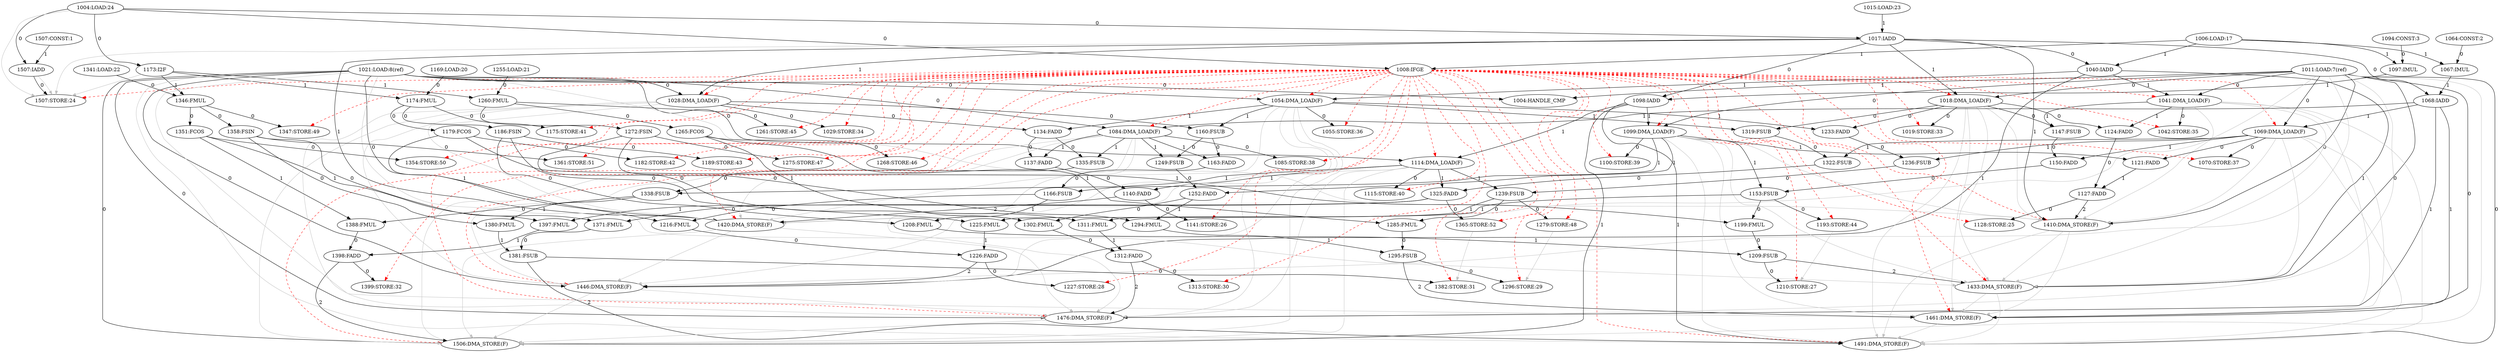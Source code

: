digraph depgraph {
"1507:IADD" -> "1507:STORE:24"[label=0];
"1004:LOAD:24" -> "1507:STORE:24"[color=gray];
"1008:IFGE" -> "1507:STORE:24"[color=red,style=dashed];
"1017:IADD" -> "1507:STORE:24"[color=gray];
"1173:I2F" -> "1507:STORE:24"[color=gray];
"1507:IADD" -> "1507:STORE:24"[color=gray];
"1004:LOAD:24" -> "1008:IFGE"[label=0];
"1006:LOAD:17" -> "1008:IFGE"[label=1];
"1004:LOAD:24" -> "1017:IADD"[label=0];
"1015:LOAD:23" -> "1017:IADD"[label=1];
"1004:LOAD:24" -> "1173:I2F"[label=0];
"1004:LOAD:24" -> "1507:IADD"[label=0];
"1507:CONST:1" -> "1507:IADD"[label=1];
"1017:IADD" -> "1040:IADD"[label=0];
"1006:LOAD:17" -> "1040:IADD"[label=1];
"1064:CONST:2" -> "1067:IMUL"[label=0];
"1006:LOAD:17" -> "1067:IMUL"[label=1];
"1094:CONST:3" -> "1097:IMUL"[label=0];
"1006:LOAD:17" -> "1097:IMUL"[label=1];
"1011:LOAD:7(ref)" -> "1018:DMA_LOAD(F)"[label=0];
"1017:IADD" -> "1018:DMA_LOAD(F)"[label=1];
"1008:IFGE" -> "1018:DMA_LOAD(F)"[color=red,style=dashed];
"1018:DMA_LOAD(F)" -> "1019:STORE:33"[label=0];
"1008:IFGE" -> "1019:STORE:33"[color=red,style=dashed];
"1021:LOAD:8(ref)" -> "1028:DMA_LOAD(F)"[label=0];
"1017:IADD" -> "1028:DMA_LOAD(F)"[label=1];
"1008:IFGE" -> "1028:DMA_LOAD(F)"[color=red,style=dashed];
"1028:DMA_LOAD(F)" -> "1029:STORE:34"[label=0];
"1008:IFGE" -> "1029:STORE:34"[color=red,style=dashed];
"1011:LOAD:7(ref)" -> "1041:DMA_LOAD(F)"[label=0];
"1040:IADD" -> "1041:DMA_LOAD(F)"[label=1];
"1008:IFGE" -> "1041:DMA_LOAD(F)"[color=red,style=dashed];
"1041:DMA_LOAD(F)" -> "1042:STORE:35"[label=0];
"1008:IFGE" -> "1042:STORE:35"[color=red,style=dashed];
"1021:LOAD:8(ref)" -> "1054:DMA_LOAD(F)"[label=0];
"1040:IADD" -> "1054:DMA_LOAD(F)"[label=1];
"1008:IFGE" -> "1054:DMA_LOAD(F)"[color=red,style=dashed];
"1054:DMA_LOAD(F)" -> "1055:STORE:36"[label=0];
"1008:IFGE" -> "1055:STORE:36"[color=red,style=dashed];
"1011:LOAD:7(ref)" -> "1069:DMA_LOAD(F)"[label=0];
"1068:IADD" -> "1069:DMA_LOAD(F)"[label=1];
"1008:IFGE" -> "1069:DMA_LOAD(F)"[color=red,style=dashed];
"1069:DMA_LOAD(F)" -> "1070:STORE:37"[label=0];
"1008:IFGE" -> "1070:STORE:37"[color=red,style=dashed];
"1021:LOAD:8(ref)" -> "1084:DMA_LOAD(F)"[label=0];
"1068:IADD" -> "1084:DMA_LOAD(F)"[label=1];
"1008:IFGE" -> "1084:DMA_LOAD(F)"[color=red,style=dashed];
"1084:DMA_LOAD(F)" -> "1085:STORE:38"[label=0];
"1008:IFGE" -> "1085:STORE:38"[color=red,style=dashed];
"1011:LOAD:7(ref)" -> "1099:DMA_LOAD(F)"[label=0];
"1098:IADD" -> "1099:DMA_LOAD(F)"[label=1];
"1008:IFGE" -> "1099:DMA_LOAD(F)"[color=red,style=dashed];
"1099:DMA_LOAD(F)" -> "1100:STORE:39"[label=0];
"1008:IFGE" -> "1100:STORE:39"[color=red,style=dashed];
"1021:LOAD:8(ref)" -> "1114:DMA_LOAD(F)"[label=0];
"1098:IADD" -> "1114:DMA_LOAD(F)"[label=1];
"1008:IFGE" -> "1114:DMA_LOAD(F)"[color=red,style=dashed];
"1114:DMA_LOAD(F)" -> "1115:STORE:40"[label=0];
"1008:IFGE" -> "1115:STORE:40"[color=red,style=dashed];
"1127:FADD" -> "1128:STORE:25"[label=0];
"1008:IFGE" -> "1128:STORE:25"[color=red,style=dashed];
"1140:FADD" -> "1141:STORE:26"[label=0];
"1008:IFGE" -> "1141:STORE:26"[color=red,style=dashed];
"1174:FMUL" -> "1175:STORE:41"[label=0];
"1008:IFGE" -> "1175:STORE:41"[color=red,style=dashed];
"1179:FCOS" -> "1182:STORE:42"[label=0];
"1008:IFGE" -> "1182:STORE:42"[color=red,style=dashed];
"1186:FSIN" -> "1189:STORE:43"[label=0];
"1008:IFGE" -> "1189:STORE:43"[color=red,style=dashed];
"1153:FSUB" -> "1193:STORE:44"[label=0];
"1008:IFGE" -> "1193:STORE:44"[color=red,style=dashed];
"1209:FSUB" -> "1210:STORE:27"[label=0];
"1008:IFGE" -> "1210:STORE:27"[color=red,style=dashed];
"1193:STORE:44" -> "1210:STORE:27"[color=gray];
"1226:FADD" -> "1227:STORE:28"[label=0];
"1008:IFGE" -> "1227:STORE:28"[color=red,style=dashed];
"1260:FMUL" -> "1261:STORE:45"[label=0];
"1008:IFGE" -> "1261:STORE:45"[color=red,style=dashed];
"1265:FCOS" -> "1268:STORE:46"[label=0];
"1008:IFGE" -> "1268:STORE:46"[color=red,style=dashed];
"1272:FSIN" -> "1275:STORE:47"[label=0];
"1008:IFGE" -> "1275:STORE:47"[color=red,style=dashed];
"1239:FSUB" -> "1279:STORE:48"[label=0];
"1008:IFGE" -> "1279:STORE:48"[color=red,style=dashed];
"1295:FSUB" -> "1296:STORE:29"[label=0];
"1008:IFGE" -> "1296:STORE:29"[color=red,style=dashed];
"1279:STORE:48" -> "1296:STORE:29"[color=gray];
"1312:FADD" -> "1313:STORE:30"[label=0];
"1008:IFGE" -> "1313:STORE:30"[color=red,style=dashed];
"1346:FMUL" -> "1347:STORE:49"[label=0];
"1008:IFGE" -> "1347:STORE:49"[color=red,style=dashed];
"1351:FCOS" -> "1354:STORE:50"[label=0];
"1008:IFGE" -> "1354:STORE:50"[color=red,style=dashed];
"1358:FSIN" -> "1361:STORE:51"[label=0];
"1008:IFGE" -> "1361:STORE:51"[color=red,style=dashed];
"1325:FADD" -> "1365:STORE:52"[label=0];
"1008:IFGE" -> "1365:STORE:52"[color=red,style=dashed];
"1381:FSUB" -> "1382:STORE:31"[label=0];
"1008:IFGE" -> "1382:STORE:31"[color=red,style=dashed];
"1365:STORE:52" -> "1382:STORE:31"[color=gray];
"1398:FADD" -> "1399:STORE:32"[label=0];
"1008:IFGE" -> "1399:STORE:32"[color=red,style=dashed];
"1011:LOAD:7(ref)" -> "1410:DMA_STORE(F)"[label=0];
"1017:IADD" -> "1410:DMA_STORE(F)"[label=1];
"1127:FADD" -> "1410:DMA_STORE(F)"[label=2];
"1008:IFGE" -> "1410:DMA_STORE(F)"[color=red,style=dashed];
"1018:DMA_LOAD(F)" -> "1410:DMA_STORE(F)"[color=gray];
"1021:LOAD:8(ref)" -> "1410:DMA_STORE(F)"[color=gray];
"1041:DMA_LOAD(F)" -> "1410:DMA_STORE(F)"[color=gray];
"1069:DMA_LOAD(F)" -> "1410:DMA_STORE(F)"[color=gray];
"1099:DMA_LOAD(F)" -> "1410:DMA_STORE(F)"[color=gray];
"1021:LOAD:8(ref)" -> "1420:DMA_STORE(F)"[label=0];
"1017:IADD" -> "1420:DMA_STORE(F)"[label=1];
"1140:FADD" -> "1420:DMA_STORE(F)"[label=2];
"1008:IFGE" -> "1420:DMA_STORE(F)"[color=red,style=dashed];
"1011:LOAD:7(ref)" -> "1420:DMA_STORE(F)"[color=gray];
"1028:DMA_LOAD(F)" -> "1420:DMA_STORE(F)"[color=gray];
"1054:DMA_LOAD(F)" -> "1420:DMA_STORE(F)"[color=gray];
"1084:DMA_LOAD(F)" -> "1420:DMA_STORE(F)"[color=gray];
"1114:DMA_LOAD(F)" -> "1420:DMA_STORE(F)"[color=gray];
"1011:LOAD:7(ref)" -> "1433:DMA_STORE(F)"[label=0];
"1040:IADD" -> "1433:DMA_STORE(F)"[label=1];
"1209:FSUB" -> "1433:DMA_STORE(F)"[label=2];
"1008:IFGE" -> "1433:DMA_STORE(F)"[color=red,style=dashed];
"1018:DMA_LOAD(F)" -> "1433:DMA_STORE(F)"[color=gray];
"1021:LOAD:8(ref)" -> "1433:DMA_STORE(F)"[color=gray];
"1041:DMA_LOAD(F)" -> "1433:DMA_STORE(F)"[color=gray];
"1069:DMA_LOAD(F)" -> "1433:DMA_STORE(F)"[color=gray];
"1099:DMA_LOAD(F)" -> "1433:DMA_STORE(F)"[color=gray];
"1410:DMA_STORE(F)" -> "1433:DMA_STORE(F)"[color=gray];
"1021:LOAD:8(ref)" -> "1446:DMA_STORE(F)"[label=0];
"1040:IADD" -> "1446:DMA_STORE(F)"[label=1];
"1226:FADD" -> "1446:DMA_STORE(F)"[label=2];
"1008:IFGE" -> "1446:DMA_STORE(F)"[color=red,style=dashed];
"1011:LOAD:7(ref)" -> "1446:DMA_STORE(F)"[color=gray];
"1028:DMA_LOAD(F)" -> "1446:DMA_STORE(F)"[color=gray];
"1054:DMA_LOAD(F)" -> "1446:DMA_STORE(F)"[color=gray];
"1084:DMA_LOAD(F)" -> "1446:DMA_STORE(F)"[color=gray];
"1114:DMA_LOAD(F)" -> "1446:DMA_STORE(F)"[color=gray];
"1420:DMA_STORE(F)" -> "1446:DMA_STORE(F)"[color=gray];
"1011:LOAD:7(ref)" -> "1461:DMA_STORE(F)"[label=0];
"1068:IADD" -> "1461:DMA_STORE(F)"[label=1];
"1295:FSUB" -> "1461:DMA_STORE(F)"[label=2];
"1008:IFGE" -> "1461:DMA_STORE(F)"[color=red,style=dashed];
"1018:DMA_LOAD(F)" -> "1461:DMA_STORE(F)"[color=gray];
"1021:LOAD:8(ref)" -> "1461:DMA_STORE(F)"[color=gray];
"1041:DMA_LOAD(F)" -> "1461:DMA_STORE(F)"[color=gray];
"1069:DMA_LOAD(F)" -> "1461:DMA_STORE(F)"[color=gray];
"1099:DMA_LOAD(F)" -> "1461:DMA_STORE(F)"[color=gray];
"1410:DMA_STORE(F)" -> "1461:DMA_STORE(F)"[color=gray];
"1433:DMA_STORE(F)" -> "1461:DMA_STORE(F)"[color=gray];
"1021:LOAD:8(ref)" -> "1476:DMA_STORE(F)"[label=0];
"1068:IADD" -> "1476:DMA_STORE(F)"[label=1];
"1312:FADD" -> "1476:DMA_STORE(F)"[label=2];
"1008:IFGE" -> "1476:DMA_STORE(F)"[color=red,style=dashed];
"1011:LOAD:7(ref)" -> "1476:DMA_STORE(F)"[color=gray];
"1028:DMA_LOAD(F)" -> "1476:DMA_STORE(F)"[color=gray];
"1054:DMA_LOAD(F)" -> "1476:DMA_STORE(F)"[color=gray];
"1084:DMA_LOAD(F)" -> "1476:DMA_STORE(F)"[color=gray];
"1114:DMA_LOAD(F)" -> "1476:DMA_STORE(F)"[color=gray];
"1420:DMA_STORE(F)" -> "1476:DMA_STORE(F)"[color=gray];
"1446:DMA_STORE(F)" -> "1476:DMA_STORE(F)"[color=gray];
"1011:LOAD:7(ref)" -> "1491:DMA_STORE(F)"[label=0];
"1098:IADD" -> "1491:DMA_STORE(F)"[label=1];
"1381:FSUB" -> "1491:DMA_STORE(F)"[label=2];
"1008:IFGE" -> "1491:DMA_STORE(F)"[color=red,style=dashed];
"1018:DMA_LOAD(F)" -> "1491:DMA_STORE(F)"[color=gray];
"1021:LOAD:8(ref)" -> "1491:DMA_STORE(F)"[color=gray];
"1041:DMA_LOAD(F)" -> "1491:DMA_STORE(F)"[color=gray];
"1069:DMA_LOAD(F)" -> "1491:DMA_STORE(F)"[color=gray];
"1099:DMA_LOAD(F)" -> "1491:DMA_STORE(F)"[color=gray];
"1410:DMA_STORE(F)" -> "1491:DMA_STORE(F)"[color=gray];
"1433:DMA_STORE(F)" -> "1491:DMA_STORE(F)"[color=gray];
"1461:DMA_STORE(F)" -> "1491:DMA_STORE(F)"[color=gray];
"1021:LOAD:8(ref)" -> "1506:DMA_STORE(F)"[label=0];
"1098:IADD" -> "1506:DMA_STORE(F)"[label=1];
"1398:FADD" -> "1506:DMA_STORE(F)"[label=2];
"1008:IFGE" -> "1506:DMA_STORE(F)"[color=red,style=dashed];
"1011:LOAD:7(ref)" -> "1506:DMA_STORE(F)"[color=gray];
"1028:DMA_LOAD(F)" -> "1506:DMA_STORE(F)"[color=gray];
"1054:DMA_LOAD(F)" -> "1506:DMA_STORE(F)"[color=gray];
"1084:DMA_LOAD(F)" -> "1506:DMA_STORE(F)"[color=gray];
"1114:DMA_LOAD(F)" -> "1506:DMA_STORE(F)"[color=gray];
"1420:DMA_STORE(F)" -> "1506:DMA_STORE(F)"[color=gray];
"1446:DMA_STORE(F)" -> "1506:DMA_STORE(F)"[color=gray];
"1476:DMA_STORE(F)" -> "1506:DMA_STORE(F)"[color=gray];
"1017:IADD" -> "1068:IADD"[label=0];
"1067:IMUL" -> "1068:IADD"[label=1];
"1017:IADD" -> "1098:IADD"[label=0];
"1097:IMUL" -> "1098:IADD"[label=1];
"1018:DMA_LOAD(F)" -> "1147:FSUB"[label=0];
"1041:DMA_LOAD(F)" -> "1147:FSUB"[label=1];
"1018:DMA_LOAD(F)" -> "1233:FADD"[label=0];
"1054:DMA_LOAD(F)" -> "1233:FADD"[label=1];
"1018:DMA_LOAD(F)" -> "1319:FSUB"[label=0];
"1054:DMA_LOAD(F)" -> "1319:FSUB"[label=1];
"1018:DMA_LOAD(F)" -> "1124:FADD"[label=0];
"1041:DMA_LOAD(F)" -> "1124:FADD"[label=1];
"1028:DMA_LOAD(F)" -> "1134:FADD"[label=0];
"1054:DMA_LOAD(F)" -> "1134:FADD"[label=1];
"1028:DMA_LOAD(F)" -> "1160:FSUB"[label=0];
"1054:DMA_LOAD(F)" -> "1160:FSUB"[label=1];
"1147:FSUB" -> "1150:FADD"[label=0];
"1069:DMA_LOAD(F)" -> "1150:FADD"[label=1];
"1233:FADD" -> "1236:FSUB"[label=0];
"1069:DMA_LOAD(F)" -> "1236:FSUB"[label=1];
"1319:FSUB" -> "1322:FSUB"[label=0];
"1069:DMA_LOAD(F)" -> "1322:FSUB"[label=1];
"1069:DMA_LOAD(F)" -> "1121:FADD"[label=0];
"1099:DMA_LOAD(F)" -> "1121:FADD"[label=1];
"1134:FADD" -> "1137:FADD"[label=0];
"1084:DMA_LOAD(F)" -> "1137:FADD"[label=1];
"1160:FSUB" -> "1163:FADD"[label=0];
"1084:DMA_LOAD(F)" -> "1163:FADD"[label=1];
"1160:FSUB" -> "1249:FSUB"[label=0];
"1084:DMA_LOAD(F)" -> "1249:FSUB"[label=1];
"1134:FADD" -> "1335:FSUB"[label=0];
"1084:DMA_LOAD(F)" -> "1335:FSUB"[label=1];
"1150:FADD" -> "1153:FSUB"[label=0];
"1099:DMA_LOAD(F)" -> "1153:FSUB"[label=1];
"1249:FSUB" -> "1252:FADD"[label=0];
"1099:DMA_LOAD(F)" -> "1252:FADD"[label=1];
"1335:FSUB" -> "1338:FSUB"[label=0];
"1099:DMA_LOAD(F)" -> "1338:FSUB"[label=1];
"1137:FADD" -> "1140:FADD"[label=0];
"1114:DMA_LOAD(F)" -> "1140:FADD"[label=1];
"1163:FADD" -> "1166:FSUB"[label=0];
"1114:DMA_LOAD(F)" -> "1166:FSUB"[label=1];
"1236:FSUB" -> "1239:FSUB"[label=0];
"1114:DMA_LOAD(F)" -> "1239:FSUB"[label=1];
"1322:FSUB" -> "1325:FADD"[label=0];
"1114:DMA_LOAD(F)" -> "1325:FADD"[label=1];
"1124:FADD" -> "1127:FADD"[label=0];
"1121:FADD" -> "1127:FADD"[label=1];
"1153:FSUB" -> "1199:FMUL"[label=0];
"1179:FCOS" -> "1199:FMUL"[label=1];
"1186:FSIN" -> "1225:FMUL"[label=0];
"1153:FSUB" -> "1225:FMUL"[label=1];
"1186:FSIN" -> "1208:FMUL"[label=0];
"1166:FSUB" -> "1208:FMUL"[label=1];
"1166:FSUB" -> "1216:FMUL"[label=0];
"1179:FCOS" -> "1216:FMUL"[label=1];
"1169:LOAD:20" -> "1174:FMUL"[label=0];
"1173:I2F" -> "1174:FMUL"[label=1];
"1255:LOAD:21" -> "1260:FMUL"[label=0];
"1173:I2F" -> "1260:FMUL"[label=1];
"1341:LOAD:22" -> "1346:FMUL"[label=0];
"1173:I2F" -> "1346:FMUL"[label=1];
"1174:FMUL" -> "1179:FCOS"[label=0];
"1174:FMUL" -> "1186:FSIN"[label=0];
"1199:FMUL" -> "1209:FSUB"[label=0];
"1208:FMUL" -> "1209:FSUB"[label=1];
"1216:FMUL" -> "1226:FADD"[label=0];
"1225:FMUL" -> "1226:FADD"[label=1];
"1239:FSUB" -> "1285:FMUL"[label=0];
"1265:FCOS" -> "1285:FMUL"[label=1];
"1272:FSIN" -> "1311:FMUL"[label=0];
"1239:FSUB" -> "1311:FMUL"[label=1];
"1272:FSIN" -> "1294:FMUL"[label=0];
"1252:FADD" -> "1294:FMUL"[label=1];
"1252:FADD" -> "1302:FMUL"[label=0];
"1265:FCOS" -> "1302:FMUL"[label=1];
"1260:FMUL" -> "1265:FCOS"[label=0];
"1260:FMUL" -> "1272:FSIN"[label=0];
"1285:FMUL" -> "1295:FSUB"[label=0];
"1294:FMUL" -> "1295:FSUB"[label=1];
"1302:FMUL" -> "1312:FADD"[label=0];
"1311:FMUL" -> "1312:FADD"[label=1];
"1325:FADD" -> "1371:FMUL"[label=0];
"1351:FCOS" -> "1371:FMUL"[label=1];
"1358:FSIN" -> "1397:FMUL"[label=0];
"1325:FADD" -> "1397:FMUL"[label=1];
"1358:FSIN" -> "1380:FMUL"[label=0];
"1338:FSUB" -> "1380:FMUL"[label=1];
"1338:FSUB" -> "1388:FMUL"[label=0];
"1351:FCOS" -> "1388:FMUL"[label=1];
"1346:FMUL" -> "1351:FCOS"[label=0];
"1346:FMUL" -> "1358:FSIN"[label=0];
"1371:FMUL" -> "1381:FSUB"[label=0];
"1380:FMUL" -> "1381:FSUB"[label=1];
"1388:FMUL" -> "1398:FADD"[label=0];
"1397:FMUL" -> "1398:FADD"[label=1];
"1021:LOAD:8(ref)" -> "1004:HANDLE_CMP"[label=0];
"1011:LOAD:7(ref)" -> "1004:HANDLE_CMP"[label=1];
}